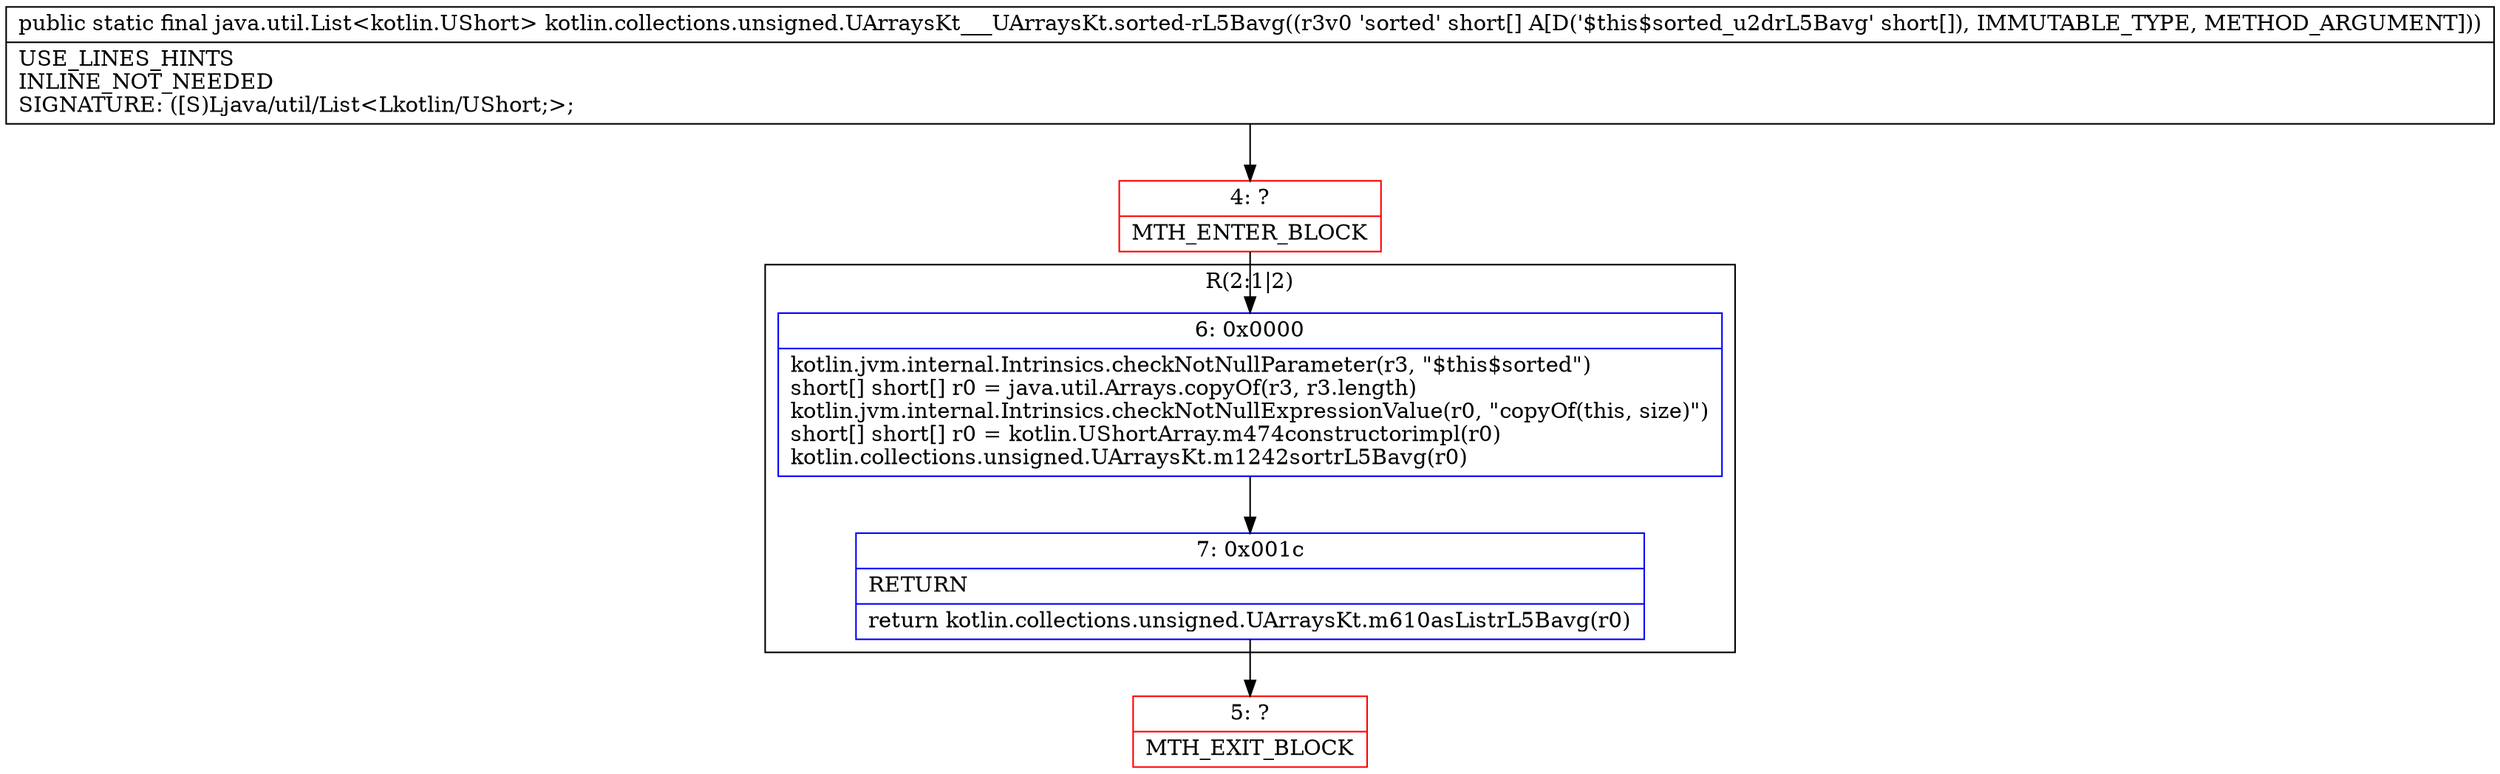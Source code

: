 digraph "CFG forkotlin.collections.unsigned.UArraysKt___UArraysKt.sorted\-rL5Bavg([S)Ljava\/util\/List;" {
subgraph cluster_Region_1666280017 {
label = "R(2:1|2)";
node [shape=record,color=blue];
Node_6 [shape=record,label="{6\:\ 0x0000|kotlin.jvm.internal.Intrinsics.checkNotNullParameter(r3, \"$this$sorted\")\lshort[] short[] r0 = java.util.Arrays.copyOf(r3, r3.length)\lkotlin.jvm.internal.Intrinsics.checkNotNullExpressionValue(r0, \"copyOf(this, size)\")\lshort[] short[] r0 = kotlin.UShortArray.m474constructorimpl(r0)\lkotlin.collections.unsigned.UArraysKt.m1242sortrL5Bavg(r0)\l}"];
Node_7 [shape=record,label="{7\:\ 0x001c|RETURN\l|return kotlin.collections.unsigned.UArraysKt.m610asListrL5Bavg(r0)\l}"];
}
Node_4 [shape=record,color=red,label="{4\:\ ?|MTH_ENTER_BLOCK\l}"];
Node_5 [shape=record,color=red,label="{5\:\ ?|MTH_EXIT_BLOCK\l}"];
MethodNode[shape=record,label="{public static final java.util.List\<kotlin.UShort\> kotlin.collections.unsigned.UArraysKt___UArraysKt.sorted\-rL5Bavg((r3v0 'sorted' short[] A[D('$this$sorted_u2drL5Bavg' short[]), IMMUTABLE_TYPE, METHOD_ARGUMENT]))  | USE_LINES_HINTS\lINLINE_NOT_NEEDED\lSIGNATURE: ([S)Ljava\/util\/List\<Lkotlin\/UShort;\>;\l}"];
MethodNode -> Node_4;Node_6 -> Node_7;
Node_7 -> Node_5;
Node_4 -> Node_6;
}

